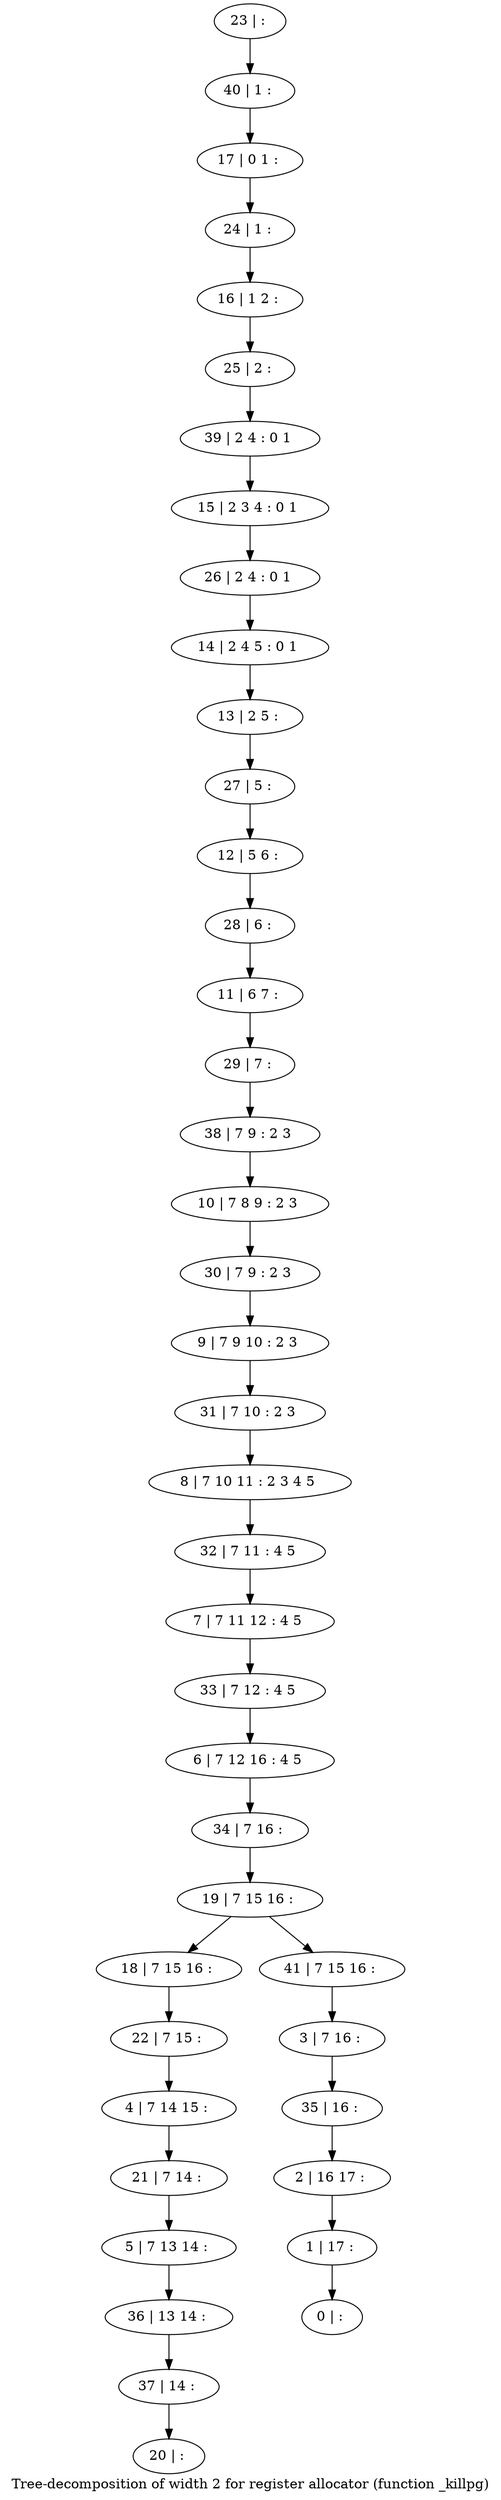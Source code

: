 digraph G {
graph [label="Tree-decomposition of width 2 for register allocator (function _killpg)"]
0[label="0 | : "];
1[label="1 | 17 : "];
2[label="2 | 16 17 : "];
3[label="3 | 7 16 : "];
4[label="4 | 7 14 15 : "];
5[label="5 | 7 13 14 : "];
6[label="6 | 7 12 16 : 4 5 "];
7[label="7 | 7 11 12 : 4 5 "];
8[label="8 | 7 10 11 : 2 3 4 5 "];
9[label="9 | 7 9 10 : 2 3 "];
10[label="10 | 7 8 9 : 2 3 "];
11[label="11 | 6 7 : "];
12[label="12 | 5 6 : "];
13[label="13 | 2 5 : "];
14[label="14 | 2 4 5 : 0 1 "];
15[label="15 | 2 3 4 : 0 1 "];
16[label="16 | 1 2 : "];
17[label="17 | 0 1 : "];
18[label="18 | 7 15 16 : "];
19[label="19 | 7 15 16 : "];
20[label="20 | : "];
21[label="21 | 7 14 : "];
22[label="22 | 7 15 : "];
23[label="23 | : "];
24[label="24 | 1 : "];
25[label="25 | 2 : "];
26[label="26 | 2 4 : 0 1 "];
27[label="27 | 5 : "];
28[label="28 | 6 : "];
29[label="29 | 7 : "];
30[label="30 | 7 9 : 2 3 "];
31[label="31 | 7 10 : 2 3 "];
32[label="32 | 7 11 : 4 5 "];
33[label="33 | 7 12 : 4 5 "];
34[label="34 | 7 16 : "];
35[label="35 | 16 : "];
36[label="36 | 13 14 : "];
37[label="37 | 14 : "];
38[label="38 | 7 9 : 2 3 "];
39[label="39 | 2 4 : 0 1 "];
40[label="40 | 1 : "];
41[label="41 | 7 15 16 : "];
21->5 ;
4->21 ;
22->4 ;
18->22 ;
5->36 ;
37->20 ;
36->37 ;
23->40 ;
40->17 ;
17->24 ;
24->16 ;
16->25 ;
25->39 ;
39->15 ;
15->26 ;
26->14 ;
14->13 ;
13->27 ;
27->12 ;
12->28 ;
28->11 ;
11->29 ;
29->38 ;
38->10 ;
10->30 ;
30->9 ;
9->31 ;
31->8 ;
8->32 ;
32->7 ;
7->33 ;
33->6 ;
6->34 ;
34->19 ;
3->35 ;
35->2 ;
2->1 ;
1->0 ;
41->3 ;
19->18 ;
19->41 ;
}
